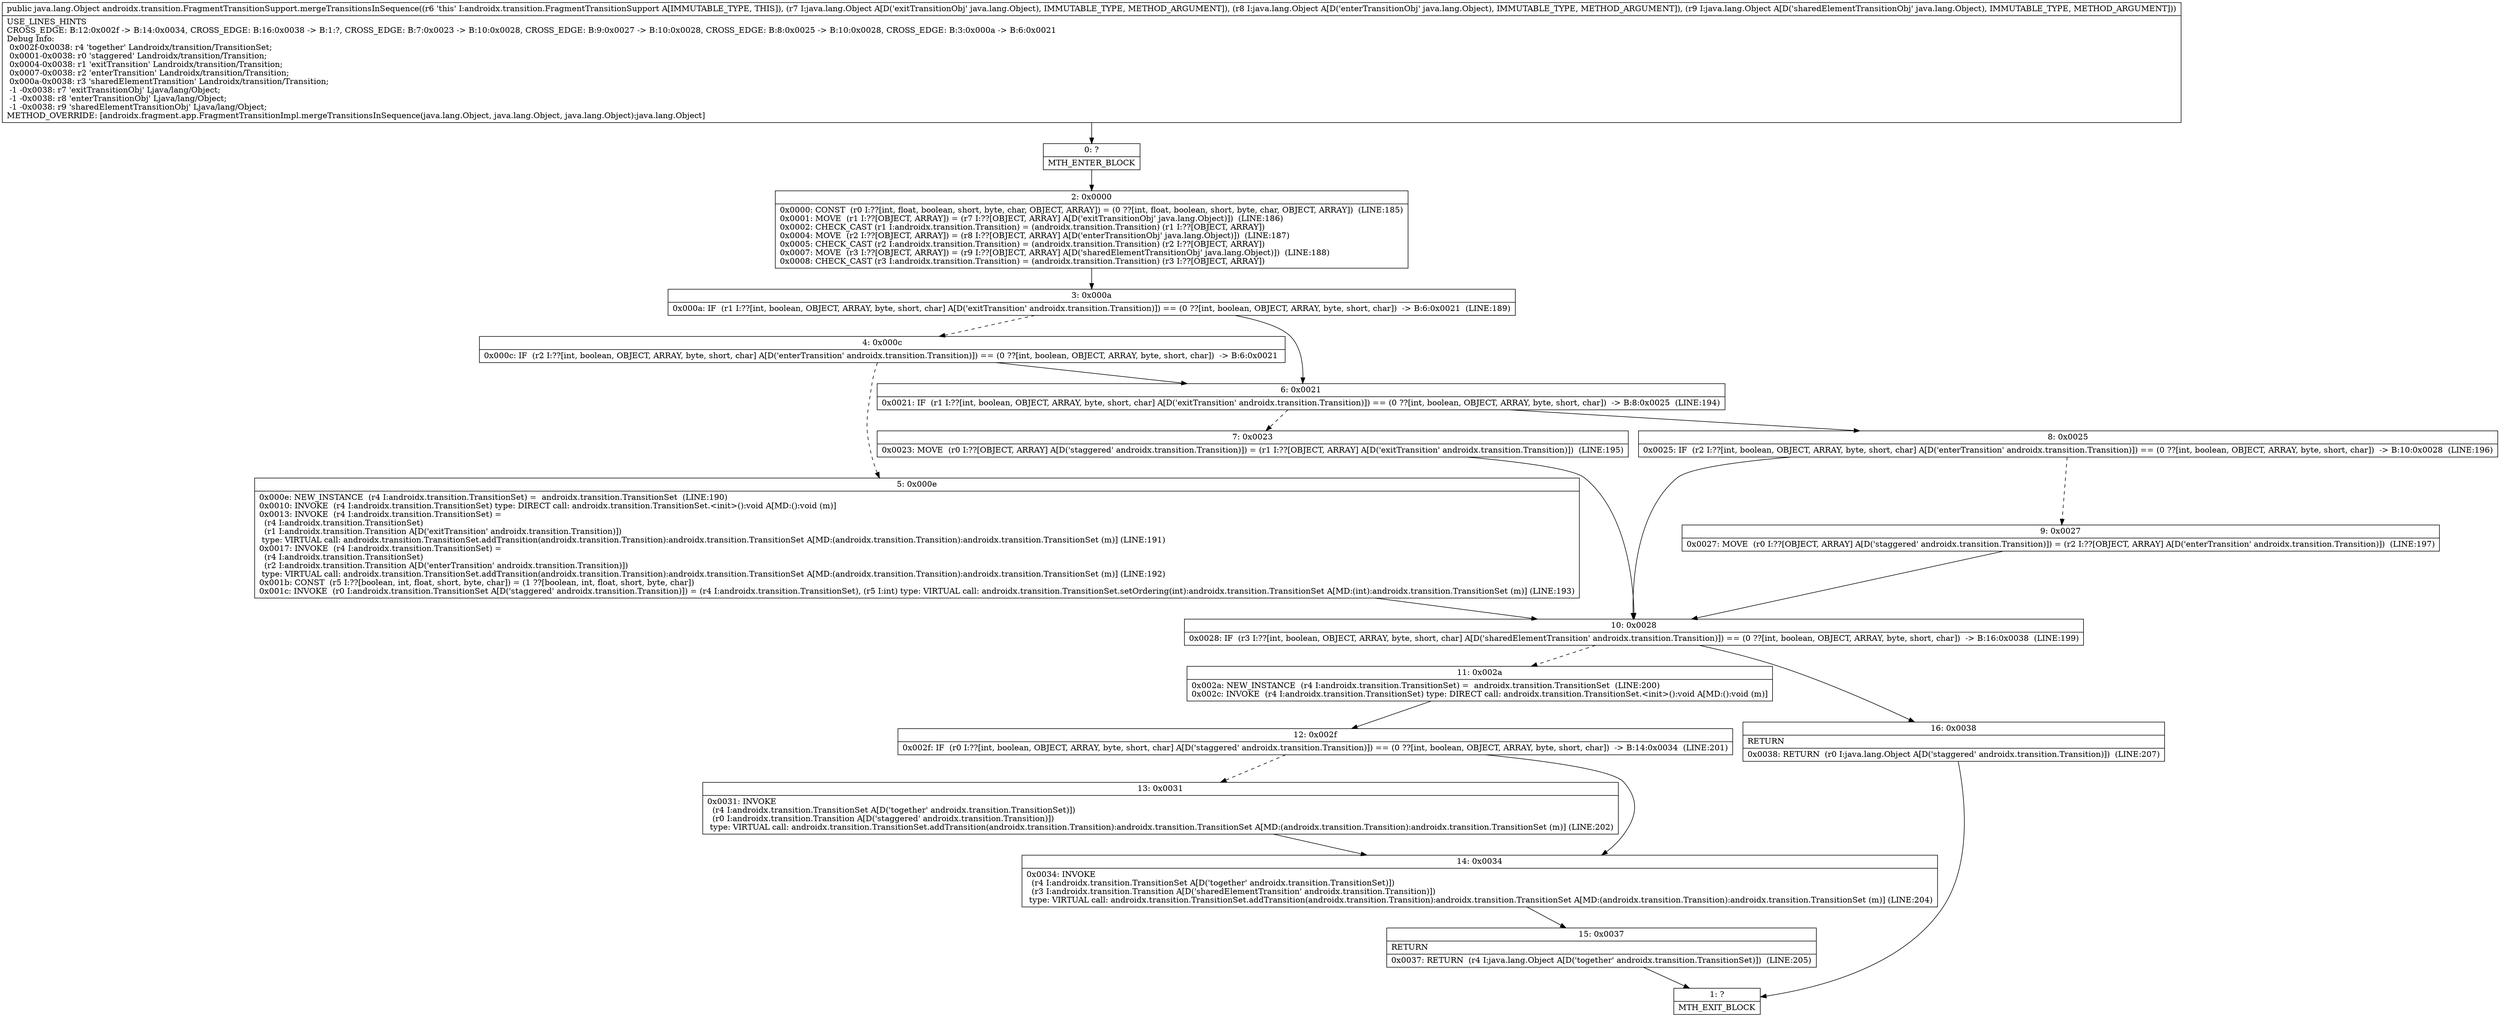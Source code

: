 digraph "CFG forandroidx.transition.FragmentTransitionSupport.mergeTransitionsInSequence(Ljava\/lang\/Object;Ljava\/lang\/Object;Ljava\/lang\/Object;)Ljava\/lang\/Object;" {
Node_0 [shape=record,label="{0\:\ ?|MTH_ENTER_BLOCK\l}"];
Node_2 [shape=record,label="{2\:\ 0x0000|0x0000: CONST  (r0 I:??[int, float, boolean, short, byte, char, OBJECT, ARRAY]) = (0 ??[int, float, boolean, short, byte, char, OBJECT, ARRAY])  (LINE:185)\l0x0001: MOVE  (r1 I:??[OBJECT, ARRAY]) = (r7 I:??[OBJECT, ARRAY] A[D('exitTransitionObj' java.lang.Object)])  (LINE:186)\l0x0002: CHECK_CAST (r1 I:androidx.transition.Transition) = (androidx.transition.Transition) (r1 I:??[OBJECT, ARRAY]) \l0x0004: MOVE  (r2 I:??[OBJECT, ARRAY]) = (r8 I:??[OBJECT, ARRAY] A[D('enterTransitionObj' java.lang.Object)])  (LINE:187)\l0x0005: CHECK_CAST (r2 I:androidx.transition.Transition) = (androidx.transition.Transition) (r2 I:??[OBJECT, ARRAY]) \l0x0007: MOVE  (r3 I:??[OBJECT, ARRAY]) = (r9 I:??[OBJECT, ARRAY] A[D('sharedElementTransitionObj' java.lang.Object)])  (LINE:188)\l0x0008: CHECK_CAST (r3 I:androidx.transition.Transition) = (androidx.transition.Transition) (r3 I:??[OBJECT, ARRAY]) \l}"];
Node_3 [shape=record,label="{3\:\ 0x000a|0x000a: IF  (r1 I:??[int, boolean, OBJECT, ARRAY, byte, short, char] A[D('exitTransition' androidx.transition.Transition)]) == (0 ??[int, boolean, OBJECT, ARRAY, byte, short, char])  \-\> B:6:0x0021  (LINE:189)\l}"];
Node_4 [shape=record,label="{4\:\ 0x000c|0x000c: IF  (r2 I:??[int, boolean, OBJECT, ARRAY, byte, short, char] A[D('enterTransition' androidx.transition.Transition)]) == (0 ??[int, boolean, OBJECT, ARRAY, byte, short, char])  \-\> B:6:0x0021 \l}"];
Node_5 [shape=record,label="{5\:\ 0x000e|0x000e: NEW_INSTANCE  (r4 I:androidx.transition.TransitionSet) =  androidx.transition.TransitionSet  (LINE:190)\l0x0010: INVOKE  (r4 I:androidx.transition.TransitionSet) type: DIRECT call: androidx.transition.TransitionSet.\<init\>():void A[MD:():void (m)]\l0x0013: INVOKE  (r4 I:androidx.transition.TransitionSet) = \l  (r4 I:androidx.transition.TransitionSet)\l  (r1 I:androidx.transition.Transition A[D('exitTransition' androidx.transition.Transition)])\l type: VIRTUAL call: androidx.transition.TransitionSet.addTransition(androidx.transition.Transition):androidx.transition.TransitionSet A[MD:(androidx.transition.Transition):androidx.transition.TransitionSet (m)] (LINE:191)\l0x0017: INVOKE  (r4 I:androidx.transition.TransitionSet) = \l  (r4 I:androidx.transition.TransitionSet)\l  (r2 I:androidx.transition.Transition A[D('enterTransition' androidx.transition.Transition)])\l type: VIRTUAL call: androidx.transition.TransitionSet.addTransition(androidx.transition.Transition):androidx.transition.TransitionSet A[MD:(androidx.transition.Transition):androidx.transition.TransitionSet (m)] (LINE:192)\l0x001b: CONST  (r5 I:??[boolean, int, float, short, byte, char]) = (1 ??[boolean, int, float, short, byte, char]) \l0x001c: INVOKE  (r0 I:androidx.transition.TransitionSet A[D('staggered' androidx.transition.Transition)]) = (r4 I:androidx.transition.TransitionSet), (r5 I:int) type: VIRTUAL call: androidx.transition.TransitionSet.setOrdering(int):androidx.transition.TransitionSet A[MD:(int):androidx.transition.TransitionSet (m)] (LINE:193)\l}"];
Node_10 [shape=record,label="{10\:\ 0x0028|0x0028: IF  (r3 I:??[int, boolean, OBJECT, ARRAY, byte, short, char] A[D('sharedElementTransition' androidx.transition.Transition)]) == (0 ??[int, boolean, OBJECT, ARRAY, byte, short, char])  \-\> B:16:0x0038  (LINE:199)\l}"];
Node_11 [shape=record,label="{11\:\ 0x002a|0x002a: NEW_INSTANCE  (r4 I:androidx.transition.TransitionSet) =  androidx.transition.TransitionSet  (LINE:200)\l0x002c: INVOKE  (r4 I:androidx.transition.TransitionSet) type: DIRECT call: androidx.transition.TransitionSet.\<init\>():void A[MD:():void (m)]\l}"];
Node_12 [shape=record,label="{12\:\ 0x002f|0x002f: IF  (r0 I:??[int, boolean, OBJECT, ARRAY, byte, short, char] A[D('staggered' androidx.transition.Transition)]) == (0 ??[int, boolean, OBJECT, ARRAY, byte, short, char])  \-\> B:14:0x0034  (LINE:201)\l}"];
Node_13 [shape=record,label="{13\:\ 0x0031|0x0031: INVOKE  \l  (r4 I:androidx.transition.TransitionSet A[D('together' androidx.transition.TransitionSet)])\l  (r0 I:androidx.transition.Transition A[D('staggered' androidx.transition.Transition)])\l type: VIRTUAL call: androidx.transition.TransitionSet.addTransition(androidx.transition.Transition):androidx.transition.TransitionSet A[MD:(androidx.transition.Transition):androidx.transition.TransitionSet (m)] (LINE:202)\l}"];
Node_14 [shape=record,label="{14\:\ 0x0034|0x0034: INVOKE  \l  (r4 I:androidx.transition.TransitionSet A[D('together' androidx.transition.TransitionSet)])\l  (r3 I:androidx.transition.Transition A[D('sharedElementTransition' androidx.transition.Transition)])\l type: VIRTUAL call: androidx.transition.TransitionSet.addTransition(androidx.transition.Transition):androidx.transition.TransitionSet A[MD:(androidx.transition.Transition):androidx.transition.TransitionSet (m)] (LINE:204)\l}"];
Node_15 [shape=record,label="{15\:\ 0x0037|RETURN\l|0x0037: RETURN  (r4 I:java.lang.Object A[D('together' androidx.transition.TransitionSet)])  (LINE:205)\l}"];
Node_1 [shape=record,label="{1\:\ ?|MTH_EXIT_BLOCK\l}"];
Node_16 [shape=record,label="{16\:\ 0x0038|RETURN\l|0x0038: RETURN  (r0 I:java.lang.Object A[D('staggered' androidx.transition.Transition)])  (LINE:207)\l}"];
Node_6 [shape=record,label="{6\:\ 0x0021|0x0021: IF  (r1 I:??[int, boolean, OBJECT, ARRAY, byte, short, char] A[D('exitTransition' androidx.transition.Transition)]) == (0 ??[int, boolean, OBJECT, ARRAY, byte, short, char])  \-\> B:8:0x0025  (LINE:194)\l}"];
Node_7 [shape=record,label="{7\:\ 0x0023|0x0023: MOVE  (r0 I:??[OBJECT, ARRAY] A[D('staggered' androidx.transition.Transition)]) = (r1 I:??[OBJECT, ARRAY] A[D('exitTransition' androidx.transition.Transition)])  (LINE:195)\l}"];
Node_8 [shape=record,label="{8\:\ 0x0025|0x0025: IF  (r2 I:??[int, boolean, OBJECT, ARRAY, byte, short, char] A[D('enterTransition' androidx.transition.Transition)]) == (0 ??[int, boolean, OBJECT, ARRAY, byte, short, char])  \-\> B:10:0x0028  (LINE:196)\l}"];
Node_9 [shape=record,label="{9\:\ 0x0027|0x0027: MOVE  (r0 I:??[OBJECT, ARRAY] A[D('staggered' androidx.transition.Transition)]) = (r2 I:??[OBJECT, ARRAY] A[D('enterTransition' androidx.transition.Transition)])  (LINE:197)\l}"];
MethodNode[shape=record,label="{public java.lang.Object androidx.transition.FragmentTransitionSupport.mergeTransitionsInSequence((r6 'this' I:androidx.transition.FragmentTransitionSupport A[IMMUTABLE_TYPE, THIS]), (r7 I:java.lang.Object A[D('exitTransitionObj' java.lang.Object), IMMUTABLE_TYPE, METHOD_ARGUMENT]), (r8 I:java.lang.Object A[D('enterTransitionObj' java.lang.Object), IMMUTABLE_TYPE, METHOD_ARGUMENT]), (r9 I:java.lang.Object A[D('sharedElementTransitionObj' java.lang.Object), IMMUTABLE_TYPE, METHOD_ARGUMENT]))  | USE_LINES_HINTS\lCROSS_EDGE: B:12:0x002f \-\> B:14:0x0034, CROSS_EDGE: B:16:0x0038 \-\> B:1:?, CROSS_EDGE: B:7:0x0023 \-\> B:10:0x0028, CROSS_EDGE: B:9:0x0027 \-\> B:10:0x0028, CROSS_EDGE: B:8:0x0025 \-\> B:10:0x0028, CROSS_EDGE: B:3:0x000a \-\> B:6:0x0021\lDebug Info:\l  0x002f\-0x0038: r4 'together' Landroidx\/transition\/TransitionSet;\l  0x0001\-0x0038: r0 'staggered' Landroidx\/transition\/Transition;\l  0x0004\-0x0038: r1 'exitTransition' Landroidx\/transition\/Transition;\l  0x0007\-0x0038: r2 'enterTransition' Landroidx\/transition\/Transition;\l  0x000a\-0x0038: r3 'sharedElementTransition' Landroidx\/transition\/Transition;\l  \-1 \-0x0038: r7 'exitTransitionObj' Ljava\/lang\/Object;\l  \-1 \-0x0038: r8 'enterTransitionObj' Ljava\/lang\/Object;\l  \-1 \-0x0038: r9 'sharedElementTransitionObj' Ljava\/lang\/Object;\lMETHOD_OVERRIDE: [androidx.fragment.app.FragmentTransitionImpl.mergeTransitionsInSequence(java.lang.Object, java.lang.Object, java.lang.Object):java.lang.Object]\l}"];
MethodNode -> Node_0;Node_0 -> Node_2;
Node_2 -> Node_3;
Node_3 -> Node_4[style=dashed];
Node_3 -> Node_6;
Node_4 -> Node_5[style=dashed];
Node_4 -> Node_6;
Node_5 -> Node_10;
Node_10 -> Node_11[style=dashed];
Node_10 -> Node_16;
Node_11 -> Node_12;
Node_12 -> Node_13[style=dashed];
Node_12 -> Node_14;
Node_13 -> Node_14;
Node_14 -> Node_15;
Node_15 -> Node_1;
Node_16 -> Node_1;
Node_6 -> Node_7[style=dashed];
Node_6 -> Node_8;
Node_7 -> Node_10;
Node_8 -> Node_9[style=dashed];
Node_8 -> Node_10;
Node_9 -> Node_10;
}

